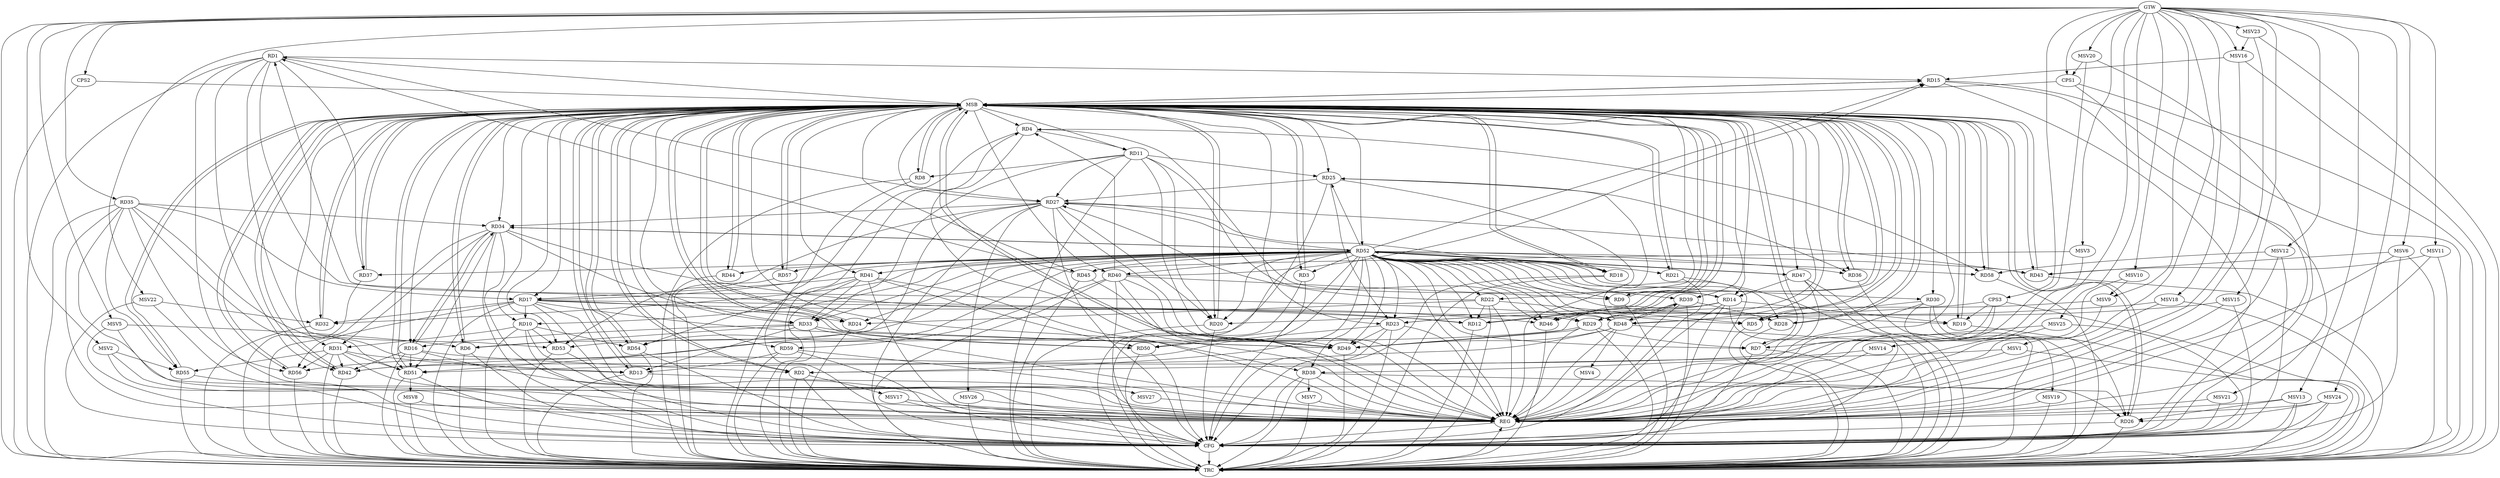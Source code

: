 strict digraph G {
  RD1 [ label="RD1" ];
  RD2 [ label="RD2" ];
  RD3 [ label="RD3" ];
  RD4 [ label="RD4" ];
  RD5 [ label="RD5" ];
  RD6 [ label="RD6" ];
  RD7 [ label="RD7" ];
  RD8 [ label="RD8" ];
  RD9 [ label="RD9" ];
  RD10 [ label="RD10" ];
  RD11 [ label="RD11" ];
  RD12 [ label="RD12" ];
  RD13 [ label="RD13" ];
  RD14 [ label="RD14" ];
  RD15 [ label="RD15" ];
  RD16 [ label="RD16" ];
  RD17 [ label="RD17" ];
  RD18 [ label="RD18" ];
  RD19 [ label="RD19" ];
  RD20 [ label="RD20" ];
  RD21 [ label="RD21" ];
  RD22 [ label="RD22" ];
  RD23 [ label="RD23" ];
  RD24 [ label="RD24" ];
  RD25 [ label="RD25" ];
  RD26 [ label="RD26" ];
  RD27 [ label="RD27" ];
  RD28 [ label="RD28" ];
  RD29 [ label="RD29" ];
  RD30 [ label="RD30" ];
  RD31 [ label="RD31" ];
  RD32 [ label="RD32" ];
  RD33 [ label="RD33" ];
  RD34 [ label="RD34" ];
  RD35 [ label="RD35" ];
  RD36 [ label="RD36" ];
  RD37 [ label="RD37" ];
  RD38 [ label="RD38" ];
  RD39 [ label="RD39" ];
  RD40 [ label="RD40" ];
  RD41 [ label="RD41" ];
  RD42 [ label="RD42" ];
  RD43 [ label="RD43" ];
  RD44 [ label="RD44" ];
  RD45 [ label="RD45" ];
  RD46 [ label="RD46" ];
  RD47 [ label="RD47" ];
  RD48 [ label="RD48" ];
  RD49 [ label="RD49" ];
  RD50 [ label="RD50" ];
  RD51 [ label="RD51" ];
  RD52 [ label="RD52" ];
  RD53 [ label="RD53" ];
  RD54 [ label="RD54" ];
  RD55 [ label="RD55" ];
  RD56 [ label="RD56" ];
  RD57 [ label="RD57" ];
  RD58 [ label="RD58" ];
  RD59 [ label="RD59" ];
  CPS1 [ label="CPS1" ];
  CPS2 [ label="CPS2" ];
  CPS3 [ label="CPS3" ];
  GTW [ label="GTW" ];
  REG [ label="REG" ];
  MSB [ label="MSB" ];
  CFG [ label="CFG" ];
  TRC [ label="TRC" ];
  MSV1 [ label="MSV1" ];
  MSV2 [ label="MSV2" ];
  MSV3 [ label="MSV3" ];
  MSV4 [ label="MSV4" ];
  MSV5 [ label="MSV5" ];
  MSV6 [ label="MSV6" ];
  MSV7 [ label="MSV7" ];
  MSV8 [ label="MSV8" ];
  MSV9 [ label="MSV9" ];
  MSV10 [ label="MSV10" ];
  MSV11 [ label="MSV11" ];
  MSV12 [ label="MSV12" ];
  MSV13 [ label="MSV13" ];
  MSV14 [ label="MSV14" ];
  MSV15 [ label="MSV15" ];
  MSV16 [ label="MSV16" ];
  MSV17 [ label="MSV17" ];
  MSV18 [ label="MSV18" ];
  MSV19 [ label="MSV19" ];
  MSV20 [ label="MSV20" ];
  MSV21 [ label="MSV21" ];
  MSV22 [ label="MSV22" ];
  MSV23 [ label="MSV23" ];
  MSV24 [ label="MSV24" ];
  MSV25 [ label="MSV25" ];
  MSV26 [ label="MSV26" ];
  MSV27 [ label="MSV27" ];
  RD1 -> RD15;
  RD1 -> RD27;
  RD1 -> RD37;
  RD1 -> RD42;
  RD45 -> RD1;
  RD1 -> RD46;
  RD48 -> RD1;
  RD1 -> RD53;
  RD16 -> RD2;
  RD4 -> RD11;
  RD14 -> RD4;
  RD40 -> RD4;
  RD4 -> RD58;
  RD59 -> RD4;
  RD22 -> RD5;
  RD30 -> RD5;
  RD33 -> RD6;
  RD52 -> RD6;
  RD29 -> RD7;
  RD11 -> RD8;
  RD40 -> RD9;
  RD17 -> RD10;
  RD10 -> RD31;
  RD10 -> RD53;
  RD10 -> RD54;
  RD11 -> RD20;
  RD11 -> RD25;
  RD11 -> RD27;
  RD11 -> RD33;
  RD11 -> RD46;
  RD17 -> RD12;
  RD22 -> RD12;
  RD34 -> RD12;
  RD31 -> RD13;
  RD33 -> RD13;
  RD35 -> RD13;
  RD59 -> RD13;
  RD14 -> RD19;
  RD14 -> RD20;
  RD14 -> RD46;
  RD47 -> RD14;
  RD14 -> RD49;
  RD52 -> RD14;
  RD40 -> RD15;
  RD33 -> RD16;
  RD16 -> RD34;
  RD34 -> RD16;
  RD16 -> RD42;
  RD16 -> RD51;
  RD17 -> RD24;
  RD17 -> RD29;
  RD17 -> RD32;
  RD35 -> RD17;
  RD41 -> RD17;
  RD17 -> RD49;
  RD52 -> RD17;
  RD17 -> RD56;
  RD27 -> RD18;
  RD52 -> RD18;
  RD52 -> RD19;
  RD27 -> RD20;
  RD22 -> RD24;
  RD22 -> RD27;
  RD25 -> RD23;
  RD23 -> RD49;
  RD23 -> RD50;
  RD25 -> RD27;
  RD25 -> RD36;
  RD48 -> RD25;
  RD30 -> RD26;
  RD35 -> RD26;
  RD38 -> RD26;
  RD27 -> RD34;
  RD27 -> RD43;
  RD27 -> RD51;
  RD27 -> RD53;
  RD39 -> RD28;
  RD39 -> RD29;
  RD29 -> RD49;
  RD29 -> RD53;
  RD34 -> RD31;
  RD31 -> RD42;
  RD31 -> RD51;
  RD31 -> RD55;
  RD31 -> RD56;
  RD34 -> RD33;
  RD41 -> RD33;
  RD33 -> RD49;
  RD52 -> RD33;
  RD35 -> RD34;
  RD34 -> RD51;
  RD34 -> RD52;
  RD35 -> RD51;
  RD35 -> RD55;
  RD35 -> RD56;
  RD52 -> RD36;
  RD39 -> RD48;
  RD48 -> RD39;
  RD52 -> RD39;
  RD40 -> RD49;
  RD52 -> RD40;
  RD40 -> RD59;
  RD41 -> RD50;
  RD41 -> RD54;
  RD48 -> RD42;
  RD52 -> RD46;
  RD47 -> RD52;
  RD48 -> RD49;
  CPS3 -> RD19;
  CPS3 -> RD23;
  CPS3 -> RD42;
  GTW -> RD35;
  GTW -> CPS1;
  GTW -> CPS2;
  GTW -> CPS3;
  RD1 -> REG;
  RD4 -> REG;
  RD10 -> REG;
  RD11 -> REG;
  RD14 -> REG;
  RD16 -> REG;
  RD17 -> REG;
  RD22 -> REG;
  RD23 -> REG;
  RD25 -> REG;
  RD27 -> REG;
  RD29 -> REG;
  RD30 -> REG;
  RD31 -> REG;
  RD33 -> REG;
  RD34 -> REG;
  RD35 -> REG;
  RD38 -> REG;
  RD39 -> REG;
  RD40 -> REG;
  RD41 -> REG;
  RD45 -> REG;
  RD47 -> REG;
  RD48 -> REG;
  RD52 -> REG;
  RD53 -> REG;
  RD59 -> REG;
  CPS3 -> REG;
  RD2 -> MSB;
  MSB -> RD31;
  MSB -> REG;
  RD3 -> MSB;
  MSB -> RD10;
  MSB -> RD50;
  RD5 -> MSB;
  MSB -> RD12;
  MSB -> RD13;
  MSB -> RD33;
  MSB -> RD36;
  MSB -> RD54;
  MSB -> RD55;
  RD6 -> MSB;
  MSB -> RD39;
  MSB -> RD51;
  MSB -> RD53;
  MSB -> RD56;
  MSB -> RD59;
  RD7 -> MSB;
  MSB -> RD2;
  MSB -> RD3;
  MSB -> RD6;
  MSB -> RD11;
  RD8 -> MSB;
  MSB -> RD1;
  MSB -> RD4;
  MSB -> RD7;
  MSB -> RD14;
  MSB -> RD40;
  MSB -> RD42;
  MSB -> RD45;
  RD9 -> MSB;
  MSB -> RD57;
  MSB -> RD58;
  RD12 -> MSB;
  MSB -> RD22;
  RD13 -> MSB;
  MSB -> RD27;
  MSB -> RD34;
  RD15 -> MSB;
  MSB -> RD21;
  MSB -> RD37;
  RD18 -> MSB;
  MSB -> RD16;
  MSB -> RD17;
  MSB -> RD30;
  RD19 -> MSB;
  MSB -> RD26;
  RD20 -> MSB;
  MSB -> RD38;
  MSB -> RD41;
  RD21 -> MSB;
  RD24 -> MSB;
  MSB -> RD20;
  MSB -> RD52;
  RD26 -> MSB;
  MSB -> RD48;
  RD28 -> MSB;
  MSB -> RD44;
  RD32 -> MSB;
  MSB -> RD23;
  MSB -> RD28;
  MSB -> RD29;
  MSB -> RD49;
  RD36 -> MSB;
  MSB -> RD43;
  RD37 -> MSB;
  MSB -> RD8;
  MSB -> RD9;
  MSB -> RD19;
  MSB -> RD46;
  RD42 -> MSB;
  RD43 -> MSB;
  RD44 -> MSB;
  MSB -> RD15;
  RD46 -> MSB;
  MSB -> RD25;
  RD49 -> MSB;
  RD50 -> MSB;
  MSB -> RD5;
  RD51 -> MSB;
  MSB -> RD24;
  RD54 -> MSB;
  RD55 -> MSB;
  RD56 -> MSB;
  MSB -> RD47;
  RD57 -> MSB;
  MSB -> RD18;
  RD58 -> MSB;
  CPS1 -> MSB;
  MSB -> RD32;
  CPS2 -> MSB;
  RD3 -> CFG;
  RD7 -> CFG;
  RD41 -> CFG;
  RD10 -> CFG;
  CPS1 -> CFG;
  RD54 -> CFG;
  RD6 -> CFG;
  RD17 -> CFG;
  RD50 -> CFG;
  RD21 -> CFG;
  RD40 -> CFG;
  RD18 -> CFG;
  RD51 -> CFG;
  RD59 -> CFG;
  RD34 -> CFG;
  RD27 -> CFG;
  RD2 -> CFG;
  RD38 -> CFG;
  RD26 -> CFG;
  RD14 -> CFG;
  RD23 -> CFG;
  RD55 -> CFG;
  RD20 -> CFG;
  RD47 -> CFG;
  RD15 -> CFG;
  RD8 -> CFG;
  REG -> CFG;
  RD1 -> TRC;
  RD2 -> TRC;
  RD3 -> TRC;
  RD4 -> TRC;
  RD5 -> TRC;
  RD6 -> TRC;
  RD7 -> TRC;
  RD8 -> TRC;
  RD9 -> TRC;
  RD10 -> TRC;
  RD11 -> TRC;
  RD12 -> TRC;
  RD13 -> TRC;
  RD14 -> TRC;
  RD15 -> TRC;
  RD16 -> TRC;
  RD17 -> TRC;
  RD18 -> TRC;
  RD19 -> TRC;
  RD20 -> TRC;
  RD21 -> TRC;
  RD22 -> TRC;
  RD23 -> TRC;
  RD24 -> TRC;
  RD25 -> TRC;
  RD26 -> TRC;
  RD27 -> TRC;
  RD28 -> TRC;
  RD29 -> TRC;
  RD30 -> TRC;
  RD31 -> TRC;
  RD32 -> TRC;
  RD33 -> TRC;
  RD34 -> TRC;
  RD35 -> TRC;
  RD36 -> TRC;
  RD37 -> TRC;
  RD38 -> TRC;
  RD39 -> TRC;
  RD40 -> TRC;
  RD41 -> TRC;
  RD42 -> TRC;
  RD43 -> TRC;
  RD44 -> TRC;
  RD45 -> TRC;
  RD46 -> TRC;
  RD47 -> TRC;
  RD48 -> TRC;
  RD49 -> TRC;
  RD50 -> TRC;
  RD51 -> TRC;
  RD52 -> TRC;
  RD53 -> TRC;
  RD54 -> TRC;
  RD55 -> TRC;
  RD56 -> TRC;
  RD57 -> TRC;
  RD58 -> TRC;
  RD59 -> TRC;
  CPS1 -> TRC;
  CPS2 -> TRC;
  CPS3 -> TRC;
  GTW -> TRC;
  CFG -> TRC;
  TRC -> REG;
  RD52 -> RD15;
  RD52 -> RD24;
  RD52 -> RD2;
  RD52 -> RD37;
  RD52 -> RD29;
  RD52 -> RD25;
  RD52 -> RD7;
  RD52 -> RD54;
  RD52 -> RD23;
  RD52 -> RD28;
  RD52 -> RD43;
  RD52 -> RD27;
  RD52 -> RD41;
  RD52 -> RD30;
  RD52 -> RD32;
  RD52 -> RD10;
  RD52 -> RD44;
  RD52 -> RD5;
  RD52 -> RD51;
  RD52 -> RD49;
  RD52 -> RD22;
  RD52 -> RD20;
  RD52 -> RD9;
  RD52 -> RD3;
  RD52 -> RD58;
  RD52 -> RD48;
  RD52 -> RD21;
  RD52 -> RD45;
  RD52 -> RD12;
  RD52 -> RD34;
  RD52 -> RD38;
  RD52 -> RD56;
  RD52 -> RD50;
  RD52 -> RD57;
  RD52 -> RD47;
  MSV1 -> RD2;
  GTW -> MSV1;
  MSV1 -> REG;
  MSV1 -> TRC;
  MSV2 -> RD55;
  GTW -> MSV2;
  MSV2 -> REG;
  MSV2 -> CFG;
  MSV3 -> RD45;
  GTW -> MSV3;
  MSV3 -> REG;
  RD48 -> MSV4;
  MSV4 -> REG;
  MSV5 -> RD6;
  GTW -> MSV5;
  MSV5 -> REG;
  MSV5 -> CFG;
  MSV6 -> RD43;
  GTW -> MSV6;
  MSV6 -> REG;
  MSV6 -> TRC;
  MSV6 -> CFG;
  RD38 -> MSV7;
  MSV7 -> REG;
  MSV7 -> TRC;
  RD51 -> MSV8;
  MSV8 -> REG;
  MSV8 -> TRC;
  MSV9 -> RD29;
  GTW -> MSV9;
  MSV9 -> REG;
  MSV10 -> MSV9;
  GTW -> MSV10;
  MSV10 -> REG;
  MSV11 -> RD43;
  GTW -> MSV11;
  MSV11 -> REG;
  MSV11 -> TRC;
  MSV12 -> RD58;
  GTW -> MSV12;
  MSV12 -> REG;
  MSV12 -> CFG;
  MSV13 -> RD26;
  GTW -> MSV13;
  MSV13 -> REG;
  MSV13 -> TRC;
  MSV13 -> CFG;
  MSV14 -> RD38;
  GTW -> MSV14;
  MSV14 -> REG;
  MSV15 -> RD48;
  GTW -> MSV15;
  MSV15 -> REG;
  MSV15 -> CFG;
  MSV16 -> RD15;
  GTW -> MSV16;
  MSV16 -> REG;
  MSV16 -> TRC;
  RD2 -> MSV17;
  MSV17 -> REG;
  MSV17 -> CFG;
  MSV18 -> RD23;
  GTW -> MSV18;
  MSV18 -> REG;
  MSV18 -> TRC;
  RD30 -> MSV19;
  MSV19 -> REG;
  MSV19 -> TRC;
  MSV20 -> CPS1;
  GTW -> MSV20;
  MSV20 -> REG;
  MSV20 -> CFG;
  RD15 -> MSV21;
  MSV21 -> REG;
  MSV21 -> CFG;
  MSV22 -> RD32;
  GTW -> MSV22;
  MSV22 -> REG;
  MSV22 -> CFG;
  MSV23 -> MSV16;
  GTW -> MSV23;
  MSV23 -> REG;
  MSV23 -> TRC;
  MSV24 -> RD26;
  GTW -> MSV24;
  MSV24 -> REG;
  MSV24 -> TRC;
  MSV24 -> CFG;
  MSV25 -> RD7;
  GTW -> MSV25;
  MSV25 -> REG;
  MSV25 -> CFG;
  RD27 -> MSV26;
  MSV26 -> REG;
  MSV26 -> TRC;
  RD13 -> MSV27;
  MSV27 -> REG;
}
